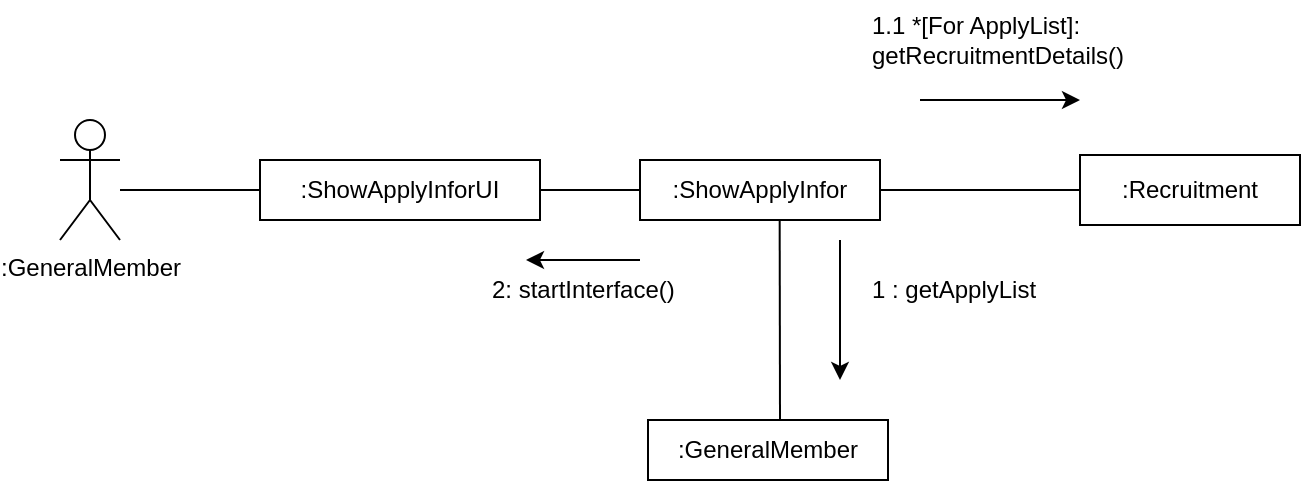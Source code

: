 <mxfile version="21.2.9" type="device">
  <diagram name="페이지-1" id="J-_nLg0jtEZGU5dkHksg">
    <mxGraphModel dx="993" dy="573" grid="1" gridSize="10" guides="1" tooltips="1" connect="1" arrows="1" fold="1" page="1" pageScale="1" pageWidth="827" pageHeight="1169" math="0" shadow="0">
      <root>
        <mxCell id="0" />
        <mxCell id="1" parent="0" />
        <mxCell id="srItJK7TX6Z5GrOP___g-1" value=":GeneralMember" style="shape=umlActor;verticalLabelPosition=bottom;verticalAlign=top;html=1;outlineConnect=0;" parent="1" vertex="1">
          <mxGeometry x="60" y="230" width="30" height="60" as="geometry" />
        </mxCell>
        <mxCell id="srItJK7TX6Z5GrOP___g-3" value=":ShowApplyInforUI" style="rounded=0;whiteSpace=wrap;html=1;" parent="1" vertex="1">
          <mxGeometry x="160" y="250" width="140" height="30" as="geometry" />
        </mxCell>
        <mxCell id="srItJK7TX6Z5GrOP___g-4" value=":ShowApplyInfor" style="rounded=0;whiteSpace=wrap;html=1;" parent="1" vertex="1">
          <mxGeometry x="350" y="250" width="120" height="30" as="geometry" />
        </mxCell>
        <mxCell id="srItJK7TX6Z5GrOP___g-5" value="" style="endArrow=none;html=1;rounded=0;entryX=0;entryY=0.5;entryDx=0;entryDy=0;" parent="1" target="srItJK7TX6Z5GrOP___g-3" edge="1">
          <mxGeometry width="50" height="50" relative="1" as="geometry">
            <mxPoint x="90" y="265" as="sourcePoint" />
            <mxPoint x="140" y="220" as="targetPoint" />
          </mxGeometry>
        </mxCell>
        <mxCell id="srItJK7TX6Z5GrOP___g-6" value="" style="endArrow=none;html=1;rounded=0;entryX=0;entryY=0.5;entryDx=0;entryDy=0;exitX=1;exitY=0.5;exitDx=0;exitDy=0;" parent="1" source="srItJK7TX6Z5GrOP___g-3" target="srItJK7TX6Z5GrOP___g-4" edge="1">
          <mxGeometry width="50" height="50" relative="1" as="geometry">
            <mxPoint x="300" y="270" as="sourcePoint" />
            <mxPoint x="350" y="220" as="targetPoint" />
          </mxGeometry>
        </mxCell>
        <mxCell id="srItJK7TX6Z5GrOP___g-11" value="" style="endArrow=classic;rounded=0;movable=1;resizable=1;rotatable=1;deletable=1;editable=1;locked=0;connectable=1;html=1;verticalAlign=top;" parent="1" edge="1">
          <mxGeometry width="50" height="50" relative="1" as="geometry">
            <mxPoint x="350" y="300" as="sourcePoint" />
            <mxPoint x="293" y="300" as="targetPoint" />
          </mxGeometry>
        </mxCell>
        <mxCell id="srItJK7TX6Z5GrOP___g-12" value="2: startInterface()" style="text;strokeColor=none;fillColor=none;align=left;verticalAlign=middle;spacingLeft=4;spacingRight=4;overflow=hidden;points=[[0,0.5],[1,0.5]];portConstraint=eastwest;rotatable=0;whiteSpace=wrap;html=1;" parent="1" vertex="1">
          <mxGeometry x="270" y="300" width="110" height="30" as="geometry" />
        </mxCell>
        <mxCell id="srItJK7TX6Z5GrOP___g-17" value=":GeneralMember" style="rounded=0;whiteSpace=wrap;html=1;" parent="1" vertex="1">
          <mxGeometry x="354" y="380" width="120" height="30" as="geometry" />
        </mxCell>
        <mxCell id="srItJK7TX6Z5GrOP___g-18" value="1.1 *[For ApplyList]: getRecruitmentDetails()" style="text;strokeColor=none;fillColor=none;align=left;verticalAlign=middle;spacingLeft=4;spacingRight=4;overflow=hidden;points=[[0,0.5],[1,0.5]];portConstraint=eastwest;rotatable=0;whiteSpace=wrap;html=1;" parent="1" vertex="1">
          <mxGeometry x="460" y="170" width="170" height="40" as="geometry" />
        </mxCell>
        <mxCell id="srItJK7TX6Z5GrOP___g-19" value="" style="endArrow=none;html=1;rounded=0;exitX=0.582;exitY=1.007;exitDx=0;exitDy=0;exitPerimeter=0;" parent="1" source="srItJK7TX6Z5GrOP___g-4" edge="1">
          <mxGeometry width="50" height="50" relative="1" as="geometry">
            <mxPoint x="390" y="300" as="sourcePoint" />
            <mxPoint x="420" y="380" as="targetPoint" />
          </mxGeometry>
        </mxCell>
        <mxCell id="srItJK7TX6Z5GrOP___g-21" value="" style="endArrow=classic;html=1;rounded=0;" parent="1" edge="1">
          <mxGeometry width="50" height="50" relative="1" as="geometry">
            <mxPoint x="490" y="220" as="sourcePoint" />
            <mxPoint x="570" y="220" as="targetPoint" />
          </mxGeometry>
        </mxCell>
        <mxCell id="ezNhY0kxnnjR5aBGBITc-2" value="" style="endArrow=classic;html=1;rounded=0;" edge="1" parent="1">
          <mxGeometry width="50" height="50" relative="1" as="geometry">
            <mxPoint x="450" y="290" as="sourcePoint" />
            <mxPoint x="450" y="360" as="targetPoint" />
          </mxGeometry>
        </mxCell>
        <mxCell id="ezNhY0kxnnjR5aBGBITc-3" value="1 : getApplyList" style="text;strokeColor=none;fillColor=none;align=left;verticalAlign=middle;spacingLeft=4;spacingRight=4;overflow=hidden;points=[[0,0.5],[1,0.5]];portConstraint=eastwest;rotatable=0;whiteSpace=wrap;html=1;" vertex="1" parent="1">
          <mxGeometry x="460" y="300" width="100" height="30" as="geometry" />
        </mxCell>
        <mxCell id="ezNhY0kxnnjR5aBGBITc-4" value=":Recruitment" style="rounded=0;whiteSpace=wrap;html=1;" vertex="1" parent="1">
          <mxGeometry x="570" y="247.5" width="110" height="35" as="geometry" />
        </mxCell>
        <mxCell id="ezNhY0kxnnjR5aBGBITc-5" value="" style="endArrow=none;html=1;rounded=0;entryX=0;entryY=0.5;entryDx=0;entryDy=0;exitX=1;exitY=0.5;exitDx=0;exitDy=0;" edge="1" parent="1" source="srItJK7TX6Z5GrOP___g-4" target="ezNhY0kxnnjR5aBGBITc-4">
          <mxGeometry width="50" height="50" relative="1" as="geometry">
            <mxPoint x="400" y="320" as="sourcePoint" />
            <mxPoint x="440" y="270" as="targetPoint" />
          </mxGeometry>
        </mxCell>
      </root>
    </mxGraphModel>
  </diagram>
</mxfile>
